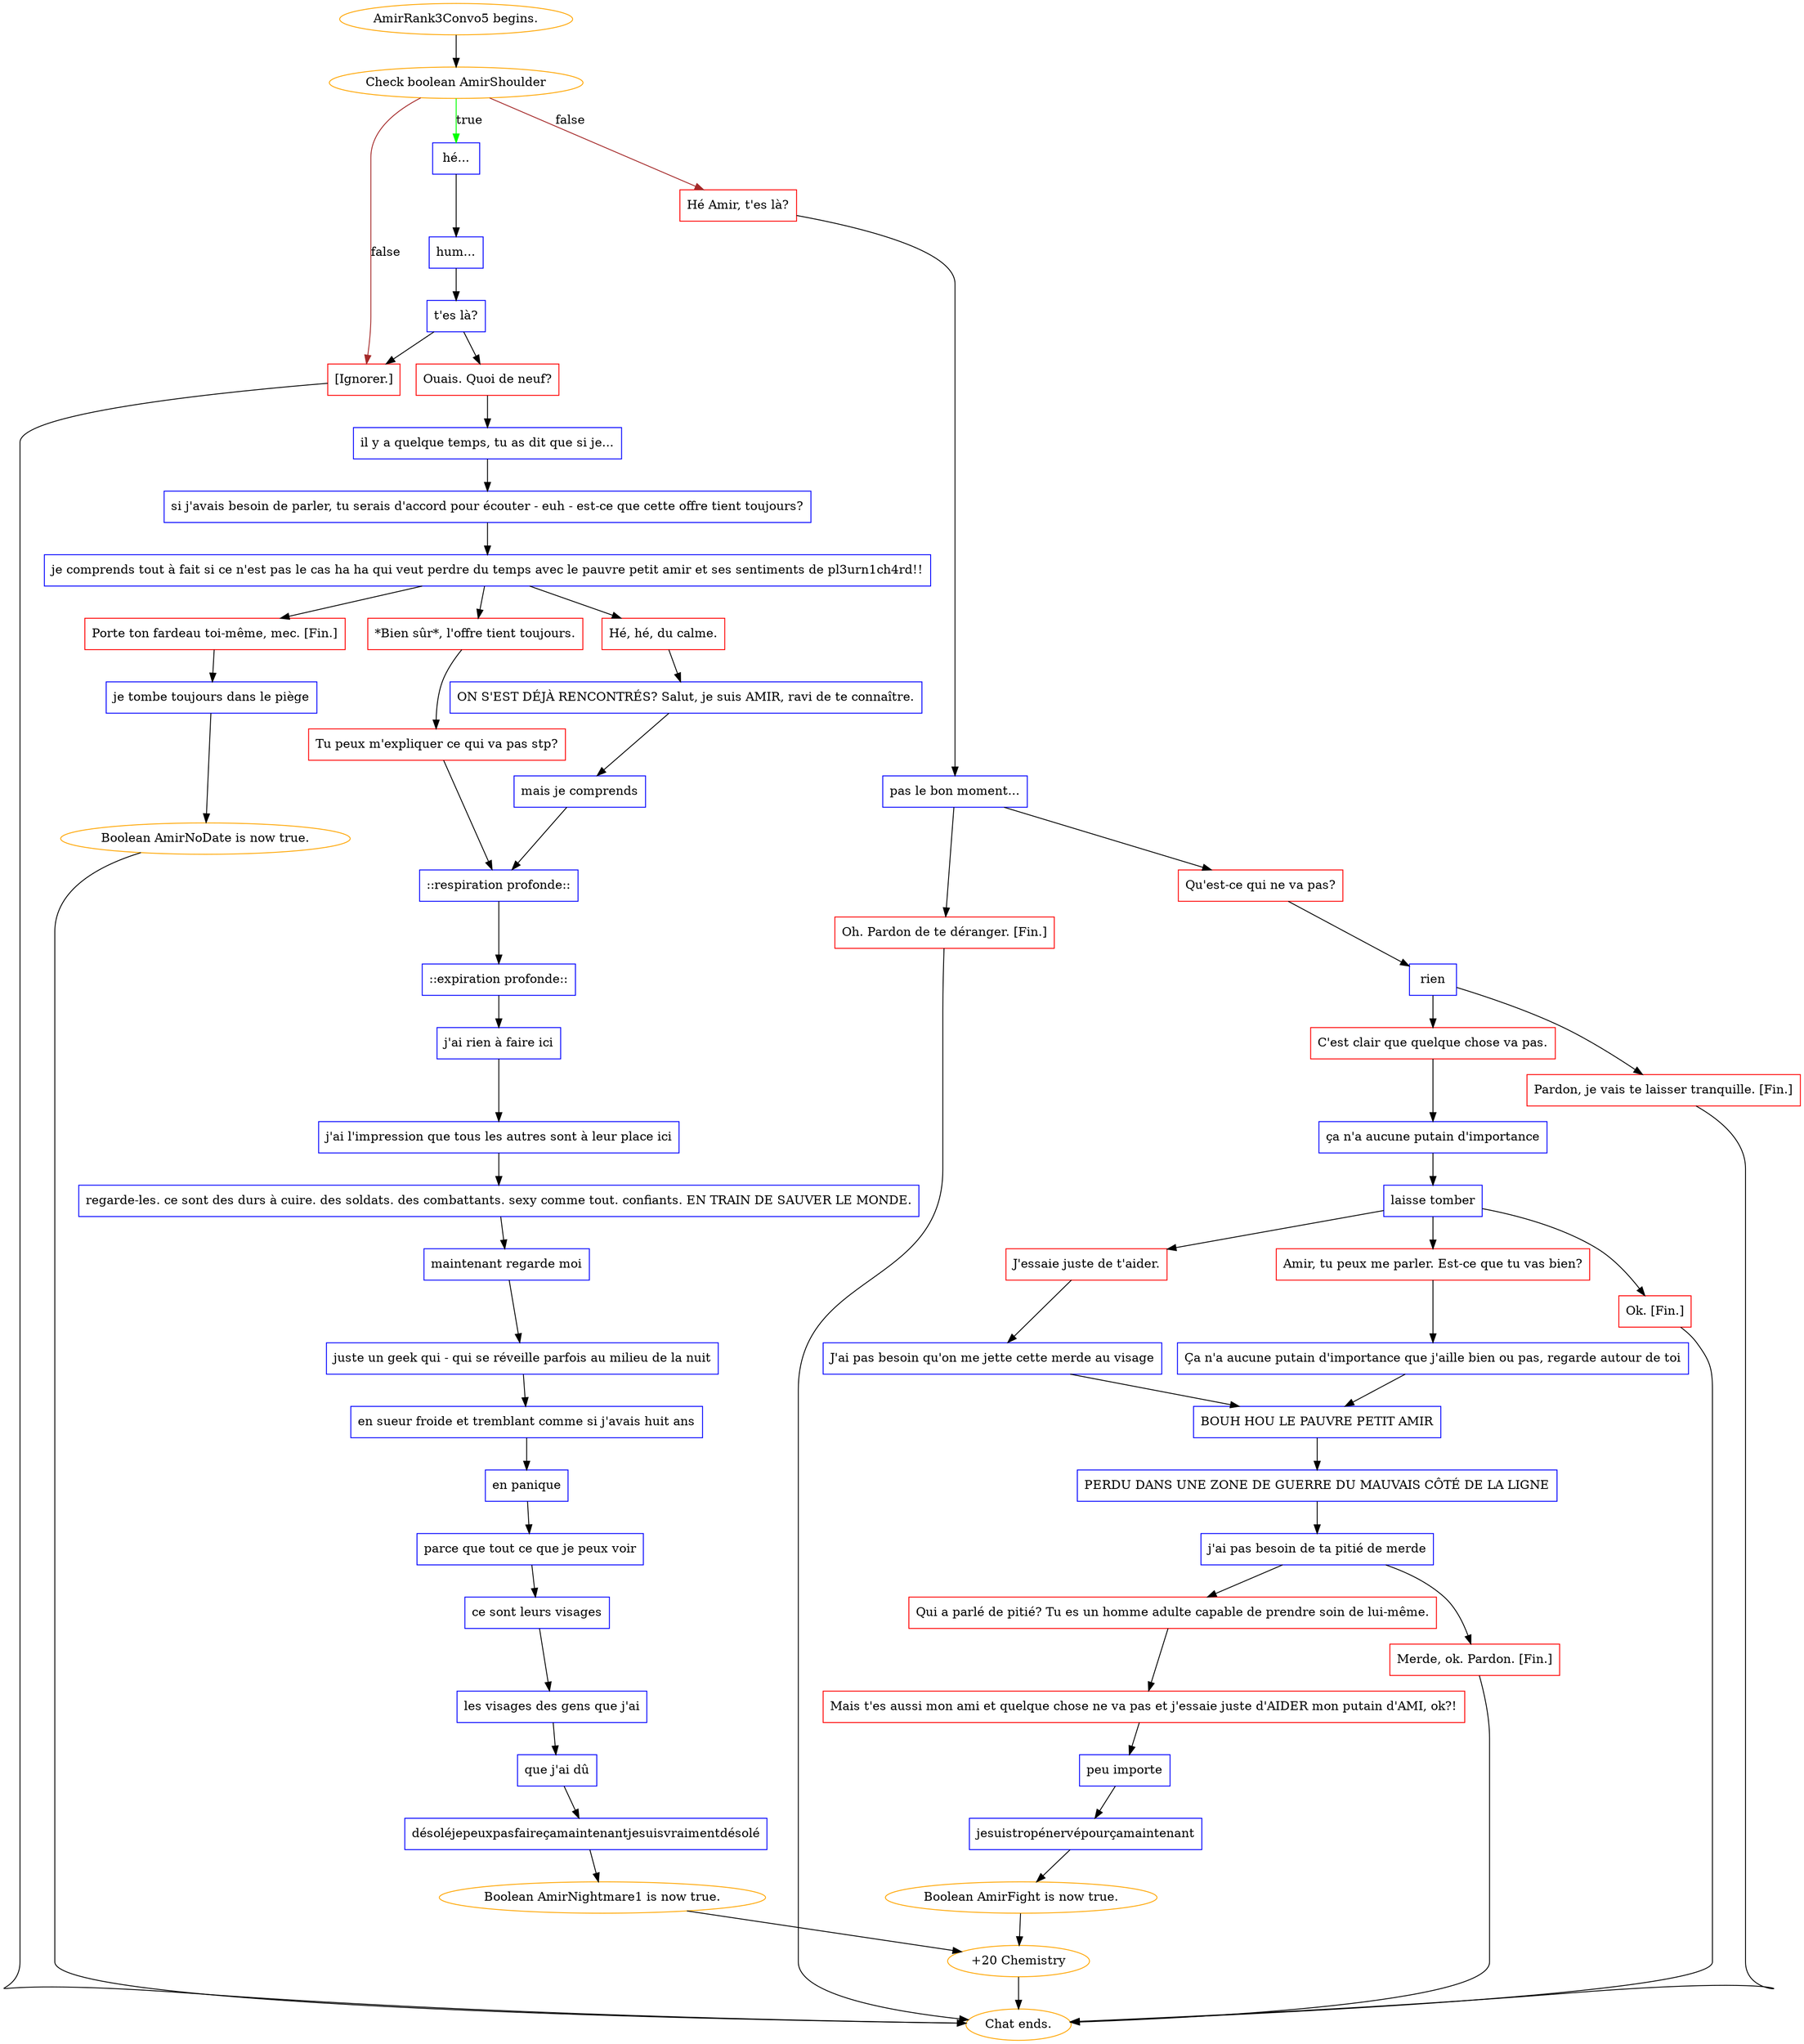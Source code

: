 digraph {
	"AmirRank3Convo5 begins." [color=orange];
		"AmirRank3Convo5 begins." -> j1739388790;
	j1739388790 [label="Check boolean AmirShoulder",color=orange];
		j1739388790 -> j2395813513 [label=true,color=green];
		j1739388790 -> j4239612585 [label=false,color=brown];
		j1739388790 -> j4177999804 [label=false,color=brown];
	j2395813513 [label="hé...",shape=box,color=blue];
		j2395813513 -> j1987797762;
	j4239612585 [label="Hé Amir, t'es là?",shape=box,color=red];
		j4239612585 -> j2550691714;
	j4177999804 [label="[Ignorer.]",shape=box,color=red];
		j4177999804 -> "Chat ends.";
	j1987797762 [label="hum...",shape=box,color=blue];
		j1987797762 -> j3124530866;
	j2550691714 [label="pas le bon moment...",shape=box,color=blue];
		j2550691714 -> j90798819;
		j2550691714 -> j3373188239;
	"Chat ends." [color=orange];
	j3124530866 [label="t'es là?",shape=box,color=blue];
		j3124530866 -> j1056972292;
		j3124530866 -> j4177999804;
	j90798819 [label="Qu'est-ce qui ne va pas?",shape=box,color=red];
		j90798819 -> j3319977904;
	j3373188239 [label="Oh. Pardon de te déranger. [Fin.]",shape=box,color=red];
		j3373188239 -> "Chat ends.";
	j1056972292 [label="Ouais. Quoi de neuf?",shape=box,color=red];
		j1056972292 -> j1794671702;
	j3319977904 [label="rien",shape=box,color=blue];
		j3319977904 -> j3863301628;
		j3319977904 -> j4111769027;
	j1794671702 [label="il y a quelque temps, tu as dit que si je...",shape=box,color=blue];
		j1794671702 -> j1953341305;
	j3863301628 [label="C'est clair que quelque chose va pas.",shape=box,color=red];
		j3863301628 -> j4124792939;
	j4111769027 [label="Pardon, je vais te laisser tranquille. [Fin.]",shape=box,color=red];
		j4111769027 -> "Chat ends.";
	j1953341305 [label="si j'avais besoin de parler, tu serais d'accord pour écouter - euh - est-ce que cette offre tient toujours?",shape=box,color=blue];
		j1953341305 -> j4120084237;
	j4124792939 [label="ça n'a aucune putain d'importance",shape=box,color=blue];
		j4124792939 -> j4220956534;
	j4120084237 [label="je comprends tout à fait si ce n'est pas le cas ha ha qui veut perdre du temps avec le pauvre petit amir et ses sentiments de pl3urn1ch4rd!!",shape=box,color=blue];
		j4120084237 -> j1529972949;
		j4120084237 -> j4038009965;
		j4120084237 -> j2175714302;
	j4220956534 [label="laisse tomber",shape=box,color=blue];
		j4220956534 -> j741545403;
		j4220956534 -> j2656256003;
		j4220956534 -> j3887256738;
	j1529972949 [label="Porte ton fardeau toi-même, mec. [Fin.]",shape=box,color=red];
		j1529972949 -> j4151500627;
	j4038009965 [label="*Bien sûr*, l'offre tient toujours.",shape=box,color=red];
		j4038009965 -> j2826308161;
	j2175714302 [label="Hé, hé, du calme.",shape=box,color=red];
		j2175714302 -> j3072108620;
	j741545403 [label="Amir, tu peux me parler. Est-ce que tu vas bien?",shape=box,color=red];
		j741545403 -> j2094477674;
	j2656256003 [label="J'essaie juste de t'aider.",shape=box,color=red];
		j2656256003 -> j1879010852;
	j3887256738 [label="Ok. [Fin.]",shape=box,color=red];
		j3887256738 -> "Chat ends.";
	j4151500627 [label="je tombe toujours dans le piège",shape=box,color=blue];
		j4151500627 -> j1438323710;
	j2826308161 [label="Tu peux m'expliquer ce qui va pas stp?",shape=box,color=red];
		j2826308161 -> j2025392680;
	j3072108620 [label="ON S'EST DÉJÀ RENCONTRÉS? Salut, je suis AMIR, ravi de te connaître.",shape=box,color=blue];
		j3072108620 -> j184138238;
	j2094477674 [label="Ça n'a aucune putain d'importance que j'aille bien ou pas, regarde autour de toi",shape=box,color=blue];
		j2094477674 -> j3331842590;
	j1879010852 [label="J'ai pas besoin qu'on me jette cette merde au visage",shape=box,color=blue];
		j1879010852 -> j3331842590;
	j1438323710 [label="Boolean AmirNoDate is now true.",color=orange];
		j1438323710 -> "Chat ends.";
	j2025392680 [label="::respiration profonde::",shape=box,color=blue];
		j2025392680 -> j200484841;
	j184138238 [label="mais je comprends",shape=box,color=blue];
		j184138238 -> j2025392680;
	j3331842590 [label="BOUH HOU LE PAUVRE PETIT AMIR",shape=box,color=blue];
		j3331842590 -> j2928267271;
	j200484841 [label="::expiration profonde::",shape=box,color=blue];
		j200484841 -> j2418396355;
	j2928267271 [label="PERDU DANS UNE ZONE DE GUERRE DU MAUVAIS CÔTÉ DE LA LIGNE",shape=box,color=blue];
		j2928267271 -> j843882373;
	j2418396355 [label="j'ai rien à faire ici",shape=box,color=blue];
		j2418396355 -> j3961681645;
	j843882373 [label="j'ai pas besoin de ta pitié de merde",shape=box,color=blue];
		j843882373 -> j2197187133;
		j843882373 -> j642910982;
	j3961681645 [label="j'ai l'impression que tous les autres sont à leur place ici",shape=box,color=blue];
		j3961681645 -> j1293340871;
	j2197187133 [label="Qui a parlé de pitié? Tu es un homme adulte capable de prendre soin de lui-même.",shape=box,color=red];
		j2197187133 -> j2972727153;
	j642910982 [label="Merde, ok. Pardon. [Fin.]",shape=box,color=red];
		j642910982 -> "Chat ends.";
	j1293340871 [label="regarde-les. ce sont des durs à cuire. des soldats. des combattants. sexy comme tout. confiants. EN TRAIN DE SAUVER LE MONDE.",shape=box,color=blue];
		j1293340871 -> j3728270105;
	j2972727153 [label="Mais t'es aussi mon ami et quelque chose ne va pas et j'essaie juste d'AIDER mon putain d'AMI, ok?!",shape=box,color=red];
		j2972727153 -> j448296699;
	j3728270105 [label="maintenant regarde moi",shape=box,color=blue];
		j3728270105 -> j3372236116;
	j448296699 [label="peu importe",shape=box,color=blue];
		j448296699 -> j3221530473;
	j3372236116 [label="juste un geek qui - qui se réveille parfois au milieu de la nuit",shape=box,color=blue];
		j3372236116 -> j1474614411;
	j3221530473 [label="jesuistropénervépourçamaintenant",shape=box,color=blue];
		j3221530473 -> j1796963784;
	j1474614411 [label="en sueur froide et tremblant comme si j'avais huit ans",shape=box,color=blue];
		j1474614411 -> j2371073987;
	j1796963784 [label="Boolean AmirFight is now true.",color=orange];
		j1796963784 -> j367054140;
	j2371073987 [label="en panique",shape=box,color=blue];
		j2371073987 -> j1915718713;
	j367054140 [label="+20 Chemistry",color=orange];
		j367054140 -> "Chat ends.";
	j1915718713 [label="parce que tout ce que je peux voir",shape=box,color=blue];
		j1915718713 -> j3508985053;
	j3508985053 [label="ce sont leurs visages",shape=box,color=blue];
		j3508985053 -> j3295602528;
	j3295602528 [label="les visages des gens que j'ai",shape=box,color=blue];
		j3295602528 -> j3034497443;
	j3034497443 [label="que j'ai dû",shape=box,color=blue];
		j3034497443 -> j3417978696;
	j3417978696 [label="désoléjepeuxpasfaireçamaintenantjesuisvraimentdésolé",shape=box,color=blue];
		j3417978696 -> j2008433035;
	j2008433035 [label="Boolean AmirNightmare1 is now true.",color=orange];
		j2008433035 -> j367054140;
}